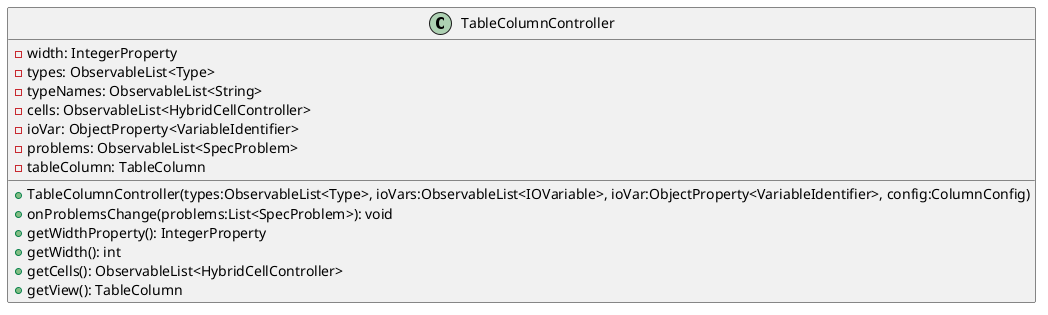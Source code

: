 @startuml

    class TableColumnController {
        -width: IntegerProperty
        -types: ObservableList<Type>
        -typeNames: ObservableList<String>
        -cells: ObservableList<HybridCellController>
        -ioVar: ObjectProperty<VariableIdentifier>
        -problems: ObservableList<SpecProblem>
        -tableColumn: TableColumn
        +TableColumnController(types:ObservableList<Type>, ioVars:ObservableList<IOVariable>, ioVar:ObjectProperty<VariableIdentifier>, config:ColumnConfig)
        +onProblemsChange(problems:List<SpecProblem>): void
        +getWidthProperty(): IntegerProperty
        +getWidth(): int
        +getCells(): ObservableList<HybridCellController>
        +getView(): TableColumn
    }

@enduml
